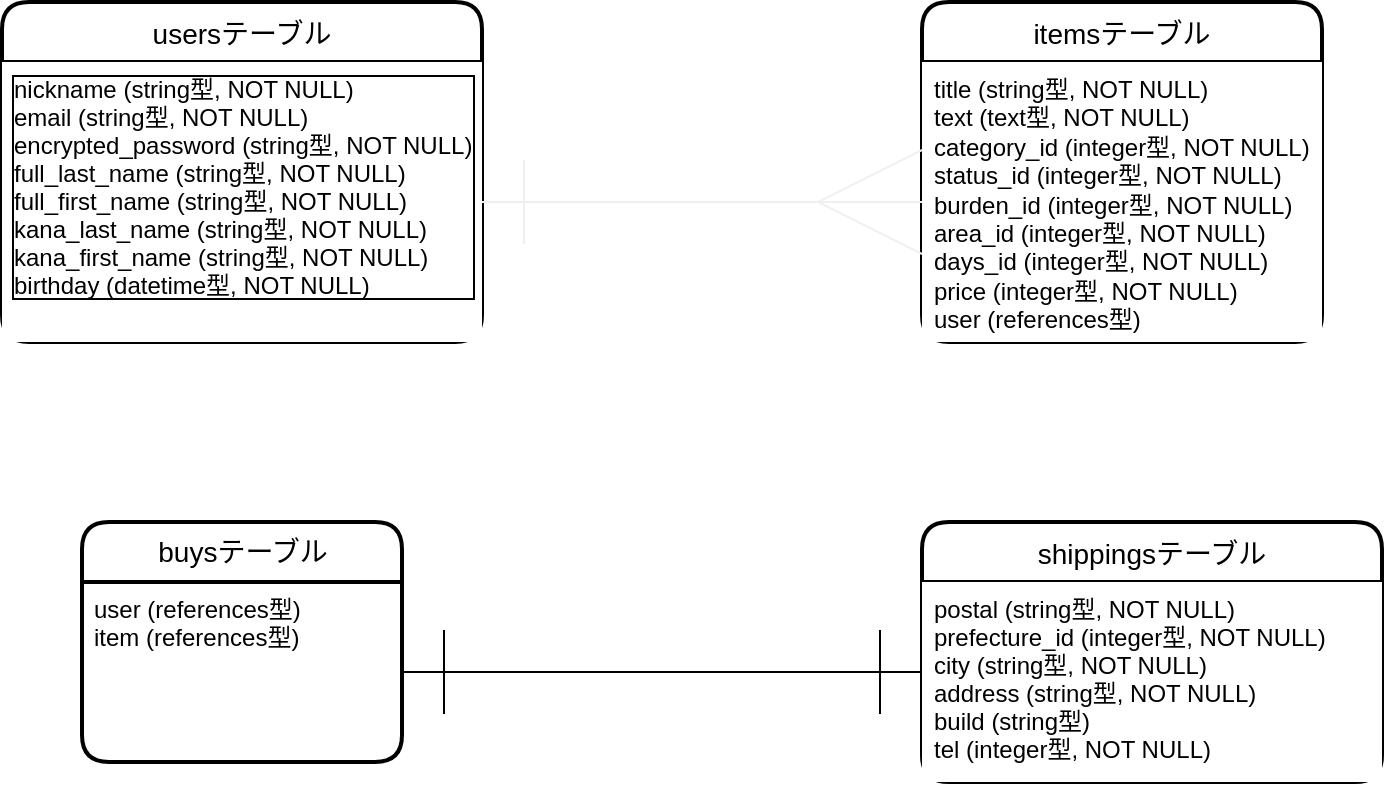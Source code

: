 <mxfile>
    <diagram id="oK_vs2iiSnnILUWSlqyG" name="ページ1">
        <mxGraphModel dx="728" dy="680" grid="1" gridSize="10" guides="1" tooltips="1" connect="1" arrows="1" fold="1" page="1" pageScale="1" pageWidth="827" pageHeight="1169" math="0" shadow="0">
            <root>
                <mxCell id="0"/>
                <mxCell id="1" parent="0"/>
                <mxCell id="25" value="usersテーブル" style="swimlane;childLayout=stackLayout;horizontal=1;startSize=30;horizontalStack=0;rounded=1;fontSize=14;fontStyle=0;strokeWidth=2;resizeParent=0;resizeLast=1;shadow=0;dashed=0;align=center;labelBackgroundColor=none;" parent="1" vertex="1">
                    <mxGeometry x="80" y="90" width="240" height="170" as="geometry"/>
                </mxCell>
                <mxCell id="26" value="nickname (string型, NOT NULL)&#10;email (string型, NOT NULL)&#10;encrypted_password (string型, NOT NULL)&#10;full_last_name (string型, NOT NULL)&#10;full_first_name (string型, NOT NULL)&#10;kana_last_name (string型, NOT NULL)&#10;kana_first_name (string型, NOT NULL)&#10;birthday (datetime型, NOT NULL)&#10;" style="align=left;strokeColor=none;spacingLeft=4;fontSize=12;verticalAlign=top;resizable=0;rotatable=0;part=1;labelBackgroundColor=none;labelBorderColor=#000000;" parent="25" vertex="1">
                    <mxGeometry y="30" width="240" height="140" as="geometry"/>
                </mxCell>
                <mxCell id="27" value="itemsテーブル" style="swimlane;childLayout=stackLayout;horizontal=1;startSize=30;horizontalStack=0;rounded=1;fontSize=14;fontStyle=0;strokeWidth=2;resizeParent=0;resizeLast=1;shadow=0;dashed=0;align=center;" parent="1" vertex="1">
                    <mxGeometry x="540" y="90" width="200" height="170" as="geometry"/>
                </mxCell>
                <mxCell id="28" value="title (string型, NOT NULL)&lt;br&gt;text (text型, NOT NULL)&lt;br&gt;category_id (integer型, NOT NULL)&lt;br&gt;status_id (integer型, NOT NULL)&lt;br&gt;burden_id (integer型, NOT NULL)&lt;br&gt;area_id (integer型, NOT NULL)&lt;br&gt;days_id (integer型, NOT NULL)&lt;br&gt;price&amp;nbsp;(integer型, NOT NULL)&lt;br&gt;user (references型)" style="align=left;strokeColor=none;spacingLeft=4;fontSize=12;verticalAlign=top;resizable=0;rotatable=0;part=1;html=1;" parent="27" vertex="1">
                    <mxGeometry y="30" width="200" height="140" as="geometry"/>
                </mxCell>
                <mxCell id="29" value="shippingsテーブル" style="swimlane;childLayout=stackLayout;horizontal=1;startSize=30;horizontalStack=0;rounded=1;fontSize=14;fontStyle=0;strokeWidth=2;resizeParent=0;resizeLast=1;shadow=0;dashed=0;align=center;" parent="1" vertex="1">
                    <mxGeometry x="540" y="350" width="230" height="130" as="geometry"/>
                </mxCell>
                <mxCell id="30" value="postal (string型, NOT NULL)&#10;prefecture_id (integer型, NOT NULL)&#10;city (string型, NOT NULL)&#10;address (string型, NOT NULL)&#10;build (string型)&#10;tel (integer型, NOT NULL)" style="align=left;strokeColor=none;spacingLeft=4;fontSize=12;verticalAlign=top;resizable=0;rotatable=0;part=1;" parent="29" vertex="1">
                    <mxGeometry y="30" width="230" height="100" as="geometry"/>
                </mxCell>
                <mxCell id="40" style="edgeStyle=orthogonalEdgeStyle;rounded=0;orthogonalLoop=1;jettySize=auto;html=1;exitX=1;exitY=0.5;exitDx=0;exitDy=0;entryX=0;entryY=0.5;entryDx=0;entryDy=0;startArrow=ERone;startFill=0;endArrow=ERmany;endFill=0;strokeColor=#f0f0f0;endSize=50;startSize=40;" parent="1" source="26" target="28" edge="1">
                    <mxGeometry relative="1" as="geometry"/>
                </mxCell>
                <mxCell id="42" value="buysテーブル" style="swimlane;childLayout=stackLayout;horizontal=1;startSize=30;horizontalStack=0;rounded=1;fontSize=14;fontStyle=0;strokeWidth=2;resizeParent=0;resizeLast=1;shadow=0;dashed=0;align=center;html=1;" vertex="1" parent="1">
                    <mxGeometry x="120" y="350" width="160" height="120" as="geometry"/>
                </mxCell>
                <mxCell id="43" value="user (references型)&#10;item (references型)" style="align=left;strokeColor=none;fillColor=none;spacingLeft=4;fontSize=12;verticalAlign=top;resizable=0;rotatable=0;part=1;" vertex="1" parent="42">
                    <mxGeometry y="30" width="160" height="90" as="geometry"/>
                </mxCell>
                <mxCell id="45" style="edgeStyle=orthogonalEdgeStyle;rounded=0;orthogonalLoop=1;jettySize=auto;html=1;endArrow=ERone;endFill=0;startArrow=ERone;startFill=0;endSize=40;startSize=40;" edge="1" parent="1" source="43">
                    <mxGeometry relative="1" as="geometry">
                        <mxPoint x="540" y="425" as="targetPoint"/>
                    </mxGeometry>
                </mxCell>
            </root>
        </mxGraphModel>
    </diagram>
</mxfile>